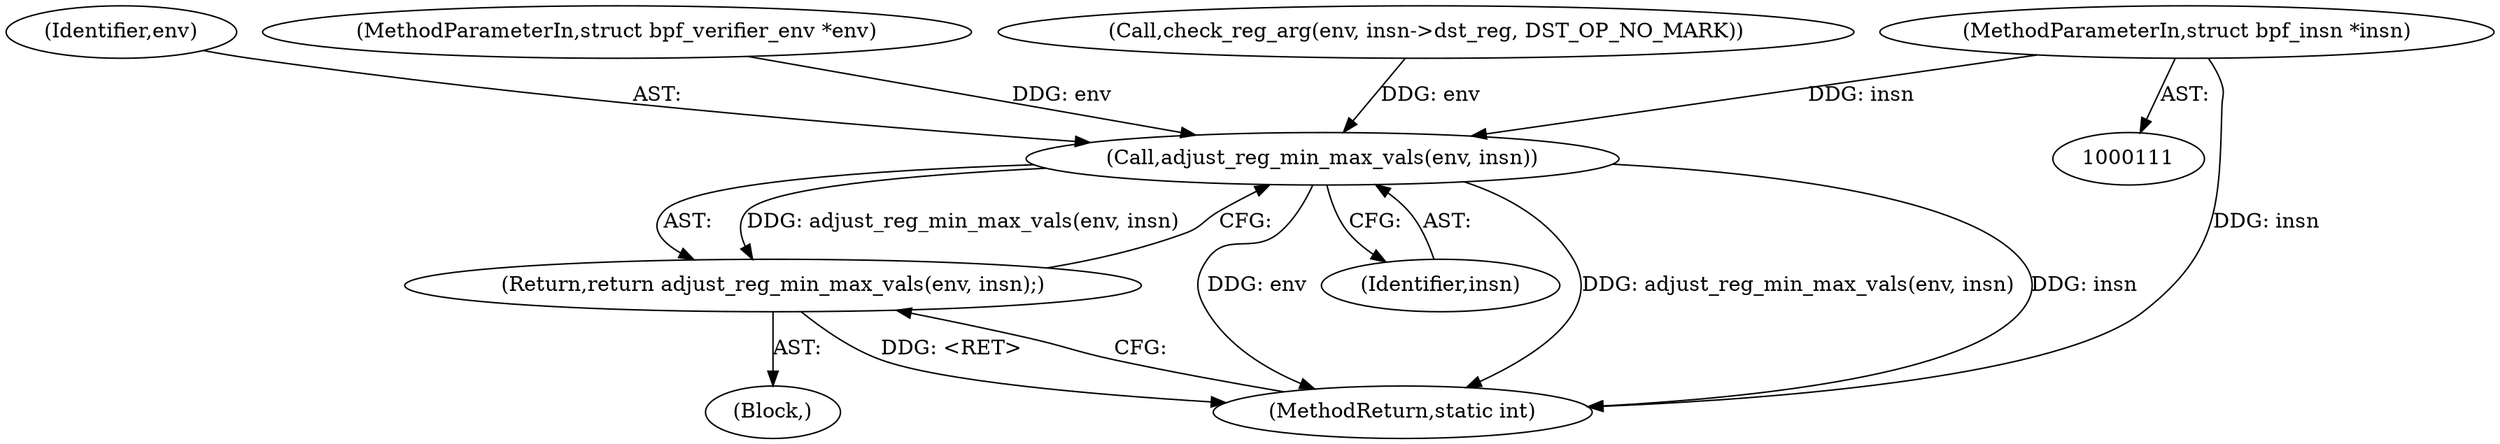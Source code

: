 digraph "0_linux_0c17d1d2c61936401f4702e1846e2c19b200f958_0@pointer" {
"1000113" [label="(MethodParameterIn,struct bpf_insn *insn)"];
"1000629" [label="(Call,adjust_reg_min_max_vals(env, insn))"];
"1000628" [label="(Return,return adjust_reg_min_max_vals(env, insn);)"];
"1000631" [label="(Identifier,insn)"];
"1000628" [label="(Return,return adjust_reg_min_max_vals(env, insn);)"];
"1000113" [label="(MethodParameterIn,struct bpf_insn *insn)"];
"1000461" [label="(Block,)"];
"1000630" [label="(Identifier,env)"];
"1000629" [label="(Call,adjust_reg_min_max_vals(env, insn))"];
"1000112" [label="(MethodParameterIn,struct bpf_verifier_env *env)"];
"1000634" [label="(MethodReturn,static int)"];
"1000618" [label="(Call,check_reg_arg(env, insn->dst_reg, DST_OP_NO_MARK))"];
"1000113" -> "1000111"  [label="AST: "];
"1000113" -> "1000634"  [label="DDG: insn"];
"1000113" -> "1000629"  [label="DDG: insn"];
"1000629" -> "1000628"  [label="AST: "];
"1000629" -> "1000631"  [label="CFG: "];
"1000630" -> "1000629"  [label="AST: "];
"1000631" -> "1000629"  [label="AST: "];
"1000628" -> "1000629"  [label="CFG: "];
"1000629" -> "1000634"  [label="DDG: env"];
"1000629" -> "1000634"  [label="DDG: adjust_reg_min_max_vals(env, insn)"];
"1000629" -> "1000634"  [label="DDG: insn"];
"1000629" -> "1000628"  [label="DDG: adjust_reg_min_max_vals(env, insn)"];
"1000618" -> "1000629"  [label="DDG: env"];
"1000112" -> "1000629"  [label="DDG: env"];
"1000628" -> "1000461"  [label="AST: "];
"1000634" -> "1000628"  [label="CFG: "];
"1000628" -> "1000634"  [label="DDG: <RET>"];
}
